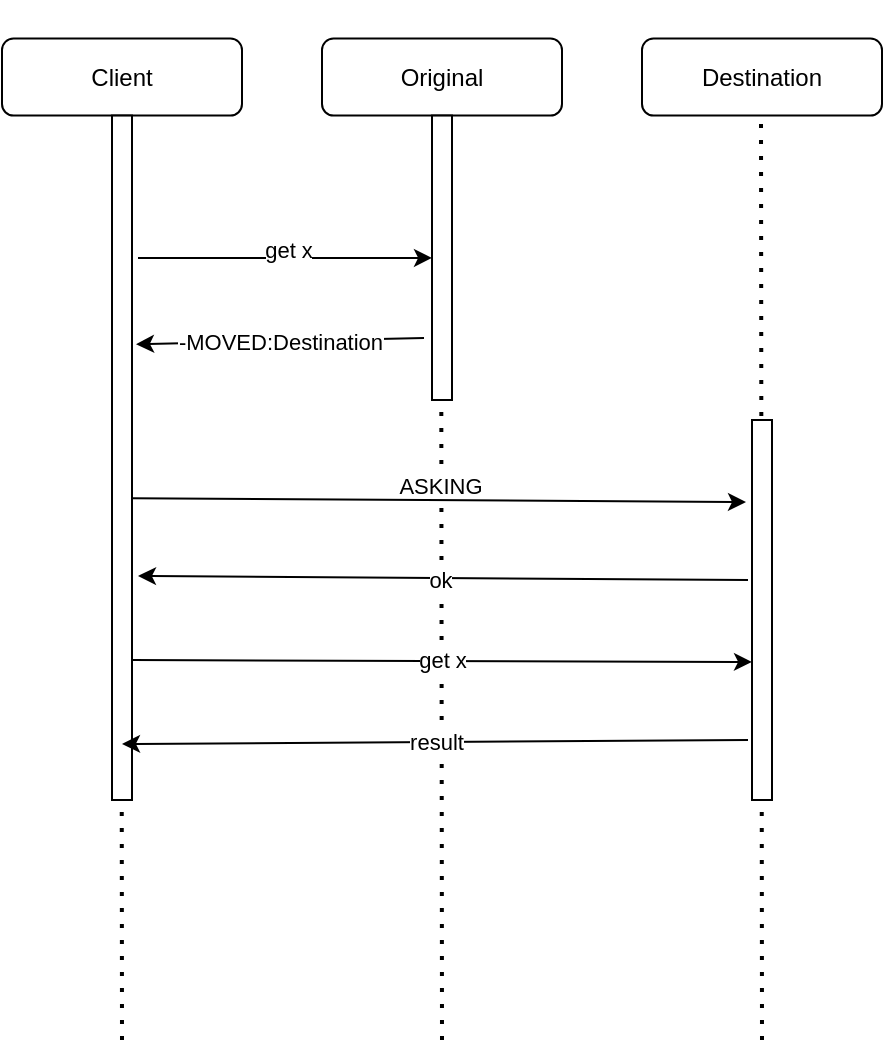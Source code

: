 <mxfile version="14.9.4" type="github">
  <diagram name="Page-1" id="13e1069c-82ec-6db2-03f1-153e76fe0fe0">
    <mxGraphModel dx="2046" dy="544" grid="1" gridSize="10" guides="1" tooltips="1" connect="1" arrows="1" fold="1" page="1" pageScale="1" pageWidth="1100" pageHeight="850" background="none" math="0" shadow="0">
      <root>
        <mxCell id="0" />
        <mxCell id="1" parent="0" />
        <mxCell id="yj3SvAqM1KzRE79mG92k-12" value="" style="group" vertex="1" connectable="0" parent="1">
          <mxGeometry x="-1000" y="110" width="120" height="520" as="geometry" />
        </mxCell>
        <mxCell id="yj3SvAqM1KzRE79mG92k-5" value="Client" style="rounded=1;whiteSpace=wrap;html=1;direction=west;" vertex="1" parent="yj3SvAqM1KzRE79mG92k-12">
          <mxGeometry y="19.259" width="120" height="38.519" as="geometry" />
        </mxCell>
        <mxCell id="yj3SvAqM1KzRE79mG92k-11" value="" style="endArrow=none;dashed=1;html=1;dashPattern=1 3;strokeWidth=2;" edge="1" parent="yj3SvAqM1KzRE79mG92k-12">
          <mxGeometry width="50" height="50" relative="1" as="geometry">
            <mxPoint x="60" y="520" as="sourcePoint" />
            <mxPoint x="59.5" y="57.778" as="targetPoint" />
          </mxGeometry>
        </mxCell>
        <mxCell id="yj3SvAqM1KzRE79mG92k-21" value="" style="html=1;points=[];perimeter=orthogonalPerimeter;" vertex="1" parent="yj3SvAqM1KzRE79mG92k-12">
          <mxGeometry x="55" y="57.78" width="10" height="342.22" as="geometry" />
        </mxCell>
        <mxCell id="yj3SvAqM1KzRE79mG92k-13" value="" style="group" vertex="1" connectable="0" parent="1">
          <mxGeometry x="-840" y="110" width="120" height="520" as="geometry" />
        </mxCell>
        <mxCell id="yj3SvAqM1KzRE79mG92k-14" value="Original" style="rounded=1;whiteSpace=wrap;html=1;direction=west;" vertex="1" parent="yj3SvAqM1KzRE79mG92k-13">
          <mxGeometry y="19.259" width="120" height="38.519" as="geometry" />
        </mxCell>
        <mxCell id="yj3SvAqM1KzRE79mG92k-15" value="" style="endArrow=none;dashed=1;html=1;dashPattern=1 3;strokeWidth=2;" edge="1" parent="yj3SvAqM1KzRE79mG92k-13">
          <mxGeometry width="50" height="50" relative="1" as="geometry">
            <mxPoint x="60" y="520" as="sourcePoint" />
            <mxPoint x="59.5" y="57.778" as="targetPoint" />
          </mxGeometry>
        </mxCell>
        <mxCell id="yj3SvAqM1KzRE79mG92k-37" value="ASKING" style="edgeLabel;html=1;align=center;verticalAlign=middle;resizable=0;points=[];" vertex="1" connectable="0" parent="yj3SvAqM1KzRE79mG92k-15">
          <mxGeometry x="0.199" y="1" relative="1" as="geometry">
            <mxPoint as="offset" />
          </mxGeometry>
        </mxCell>
        <mxCell id="yj3SvAqM1KzRE79mG92k-31" value="" style="html=1;points=[];perimeter=orthogonalPerimeter;" vertex="1" parent="yj3SvAqM1KzRE79mG92k-13">
          <mxGeometry x="55" y="57.78" width="10" height="142.22" as="geometry" />
        </mxCell>
        <mxCell id="yj3SvAqM1KzRE79mG92k-18" value="" style="group" vertex="1" connectable="0" parent="1">
          <mxGeometry x="-680" y="110" width="120" height="520" as="geometry" />
        </mxCell>
        <mxCell id="yj3SvAqM1KzRE79mG92k-19" value="Destination" style="rounded=1;whiteSpace=wrap;html=1;direction=west;" vertex="1" parent="yj3SvAqM1KzRE79mG92k-18">
          <mxGeometry y="19.259" width="120" height="38.519" as="geometry" />
        </mxCell>
        <mxCell id="yj3SvAqM1KzRE79mG92k-20" value="" style="endArrow=none;dashed=1;html=1;dashPattern=1 3;strokeWidth=2;" edge="1" parent="yj3SvAqM1KzRE79mG92k-18">
          <mxGeometry width="50" height="50" relative="1" as="geometry">
            <mxPoint x="60" y="520" as="sourcePoint" />
            <mxPoint x="59.5" y="57.778" as="targetPoint" />
          </mxGeometry>
        </mxCell>
        <mxCell id="yj3SvAqM1KzRE79mG92k-35" value="" style="html=1;points=[];perimeter=orthogonalPerimeter;" vertex="1" parent="yj3SvAqM1KzRE79mG92k-18">
          <mxGeometry x="55" y="210" width="10" height="190" as="geometry" />
        </mxCell>
        <mxCell id="yj3SvAqM1KzRE79mG92k-32" value="-MOVED:Destination" style="endArrow=classic;html=1;entryX=1.2;entryY=0.334;entryDx=0;entryDy=0;entryPerimeter=0;exitX=-0.4;exitY=0.782;exitDx=0;exitDy=0;exitPerimeter=0;" edge="1" parent="1" source="yj3SvAqM1KzRE79mG92k-31" target="yj3SvAqM1KzRE79mG92k-21">
          <mxGeometry width="50" height="50" relative="1" as="geometry">
            <mxPoint x="-790" y="240" as="sourcePoint" />
            <mxPoint x="-920" y="300" as="targetPoint" />
            <Array as="points" />
          </mxGeometry>
        </mxCell>
        <mxCell id="yj3SvAqM1KzRE79mG92k-33" value="" style="endArrow=classic;html=1;exitX=1.3;exitY=0.208;exitDx=0;exitDy=0;exitPerimeter=0;" edge="1" parent="1" source="yj3SvAqM1KzRE79mG92k-21" target="yj3SvAqM1KzRE79mG92k-31">
          <mxGeometry width="50" height="50" relative="1" as="geometry">
            <mxPoint x="-927" y="201.02" as="sourcePoint" />
            <mxPoint x="-1070" y="200.0" as="targetPoint" />
          </mxGeometry>
        </mxCell>
        <mxCell id="yj3SvAqM1KzRE79mG92k-34" value="get x" style="edgeLabel;html=1;align=center;verticalAlign=middle;resizable=0;points=[];" vertex="1" connectable="0" parent="yj3SvAqM1KzRE79mG92k-33">
          <mxGeometry x="0.013" y="4" relative="1" as="geometry">
            <mxPoint as="offset" />
          </mxGeometry>
        </mxCell>
        <mxCell id="yj3SvAqM1KzRE79mG92k-36" value="" style="endArrow=classic;html=1;exitX=1;exitY=0.559;exitDx=0;exitDy=0;exitPerimeter=0;entryX=-0.3;entryY=0.216;entryDx=0;entryDy=0;entryPerimeter=0;" edge="1" parent="1" source="yj3SvAqM1KzRE79mG92k-21" target="yj3SvAqM1KzRE79mG92k-35">
          <mxGeometry width="50" height="50" relative="1" as="geometry">
            <mxPoint x="-720" y="400" as="sourcePoint" />
            <mxPoint x="-670" y="350" as="targetPoint" />
          </mxGeometry>
        </mxCell>
        <mxCell id="yj3SvAqM1KzRE79mG92k-38" value="" style="endArrow=classic;html=1;" edge="1" parent="1">
          <mxGeometry width="50" height="50" relative="1" as="geometry">
            <mxPoint x="-627" y="400" as="sourcePoint" />
            <mxPoint x="-932" y="398" as="targetPoint" />
          </mxGeometry>
        </mxCell>
        <mxCell id="yj3SvAqM1KzRE79mG92k-39" value="ok" style="edgeLabel;html=1;align=center;verticalAlign=middle;resizable=0;points=[];" vertex="1" connectable="0" parent="yj3SvAqM1KzRE79mG92k-38">
          <mxGeometry x="0.01" y="1" relative="1" as="geometry">
            <mxPoint as="offset" />
          </mxGeometry>
        </mxCell>
        <mxCell id="yj3SvAqM1KzRE79mG92k-40" value="get x" style="endArrow=classic;html=1;exitX=1;exitY=0.559;exitDx=0;exitDy=0;exitPerimeter=0;entryX=0;entryY=0.267;entryDx=0;entryDy=0;entryPerimeter=0;" edge="1" parent="1">
          <mxGeometry width="50" height="50" relative="1" as="geometry">
            <mxPoint x="-935" y="440.001" as="sourcePoint" />
            <mxPoint x="-625" y="440.97" as="targetPoint" />
          </mxGeometry>
        </mxCell>
        <mxCell id="yj3SvAqM1KzRE79mG92k-41" value="result" style="endArrow=classic;html=1;exitX=-0.2;exitY=0.842;exitDx=0;exitDy=0;exitPerimeter=0;" edge="1" parent="1" source="yj3SvAqM1KzRE79mG92k-35">
          <mxGeometry width="50" height="50" relative="1" as="geometry">
            <mxPoint x="-720" y="400" as="sourcePoint" />
            <mxPoint x="-940" y="482" as="targetPoint" />
          </mxGeometry>
        </mxCell>
      </root>
    </mxGraphModel>
  </diagram>
</mxfile>
